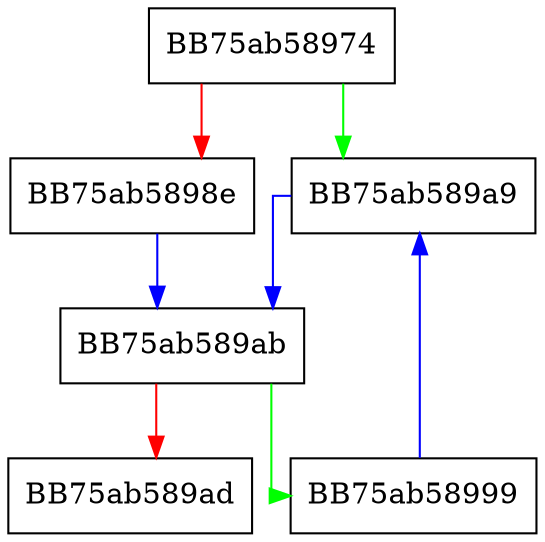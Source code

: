 digraph sqlite3_str_appendchar {
  node [shape="box"];
  graph [splines=ortho];
  BB75ab58974 -> BB75ab589a9 [color="green"];
  BB75ab58974 -> BB75ab5898e [color="red"];
  BB75ab5898e -> BB75ab589ab [color="blue"];
  BB75ab58999 -> BB75ab589a9 [color="blue"];
  BB75ab589a9 -> BB75ab589ab [color="blue"];
  BB75ab589ab -> BB75ab58999 [color="green"];
  BB75ab589ab -> BB75ab589ad [color="red"];
}